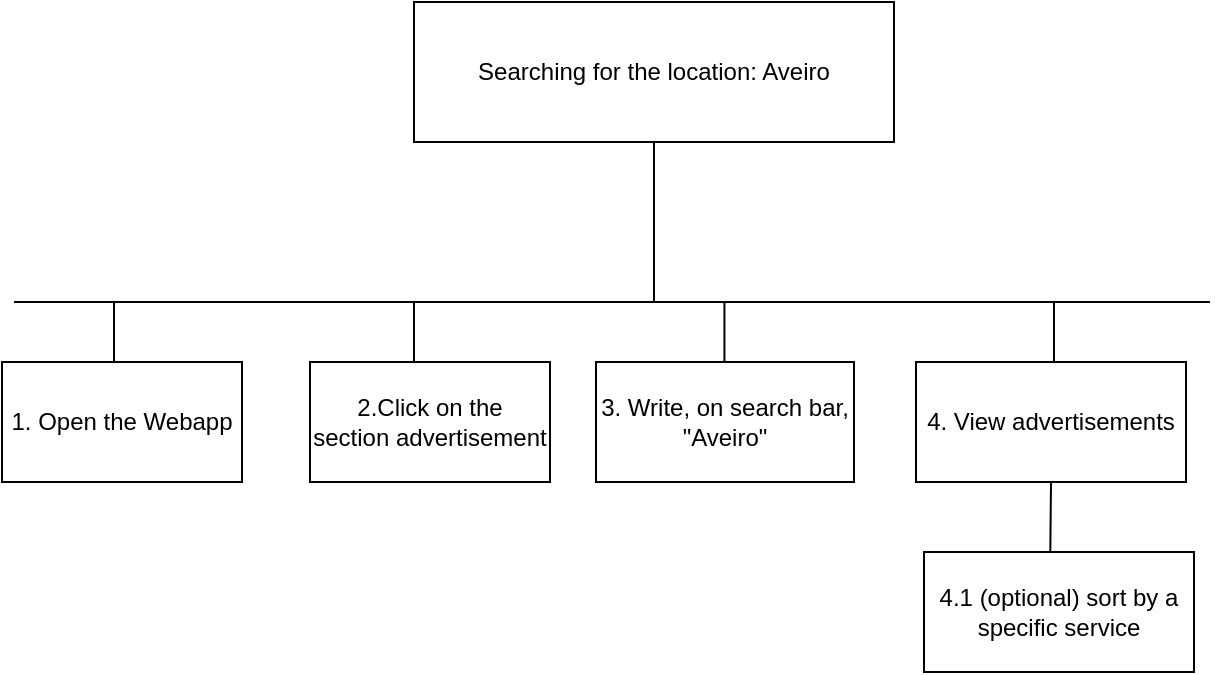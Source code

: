 <mxfile version="21.1.5" type="device">
  <diagram name="Page-1" id="2YBvvXClWsGukQMizWep">
    <mxGraphModel dx="1674" dy="743" grid="0" gridSize="10" guides="1" tooltips="1" connect="1" arrows="1" fold="1" page="0" pageScale="1" pageWidth="850" pageHeight="1100" math="0" shadow="0">
      <root>
        <mxCell id="0" />
        <mxCell id="1" parent="0" />
        <mxCell id="Tk5oGtbchLQkcRBc1k7T-1" value="Searching for the location: Aveiro" style="rounded=0;whiteSpace=wrap;html=1;" parent="1" vertex="1">
          <mxGeometry x="280" y="40" width="240" height="70" as="geometry" />
        </mxCell>
        <mxCell id="Tk5oGtbchLQkcRBc1k7T-2" value="" style="endArrow=none;html=1;rounded=0;entryX=0.5;entryY=1;entryDx=0;entryDy=0;" parent="1" target="Tk5oGtbchLQkcRBc1k7T-1" edge="1">
          <mxGeometry width="50" height="50" relative="1" as="geometry">
            <mxPoint x="400" y="190" as="sourcePoint" />
            <mxPoint x="250" y="160" as="targetPoint" />
          </mxGeometry>
        </mxCell>
        <mxCell id="Tk5oGtbchLQkcRBc1k7T-3" value="" style="endArrow=none;html=1;rounded=0;" parent="1" edge="1">
          <mxGeometry width="50" height="50" relative="1" as="geometry">
            <mxPoint x="80" y="190" as="sourcePoint" />
            <mxPoint x="678" y="190" as="targetPoint" />
          </mxGeometry>
        </mxCell>
        <mxCell id="Tk5oGtbchLQkcRBc1k7T-4" value="1. Open the Webapp" style="rounded=0;whiteSpace=wrap;html=1;" parent="1" vertex="1">
          <mxGeometry x="74" y="220" width="120" height="60" as="geometry" />
        </mxCell>
        <mxCell id="Tk5oGtbchLQkcRBc1k7T-5" value="2.Click on the section&amp;nbsp;advertisement" style="rounded=0;whiteSpace=wrap;html=1;" parent="1" vertex="1">
          <mxGeometry x="228" y="220" width="120" height="60" as="geometry" />
        </mxCell>
        <mxCell id="Tk5oGtbchLQkcRBc1k7T-6" value="3. Write, on search bar, &quot;Aveiro&quot;" style="rounded=0;whiteSpace=wrap;html=1;" parent="1" vertex="1">
          <mxGeometry x="371" y="220" width="129" height="60" as="geometry" />
        </mxCell>
        <mxCell id="Tk5oGtbchLQkcRBc1k7T-7" value="4. View advertisements" style="rounded=0;whiteSpace=wrap;html=1;" parent="1" vertex="1">
          <mxGeometry x="531" y="220" width="135" height="60" as="geometry" />
        </mxCell>
        <mxCell id="Tk5oGtbchLQkcRBc1k7T-14" value="" style="endArrow=none;html=1;rounded=0;" parent="1" edge="1">
          <mxGeometry width="50" height="50" relative="1" as="geometry">
            <mxPoint x="600" y="220" as="sourcePoint" />
            <mxPoint x="600" y="190" as="targetPoint" />
          </mxGeometry>
        </mxCell>
        <mxCell id="Tk5oGtbchLQkcRBc1k7T-15" value="" style="endArrow=none;html=1;rounded=0;" parent="1" edge="1">
          <mxGeometry width="50" height="50" relative="1" as="geometry">
            <mxPoint x="435.21" y="220" as="sourcePoint" />
            <mxPoint x="435.21" y="190" as="targetPoint" />
          </mxGeometry>
        </mxCell>
        <mxCell id="Tk5oGtbchLQkcRBc1k7T-16" value="" style="endArrow=none;html=1;rounded=0;" parent="1" edge="1">
          <mxGeometry width="50" height="50" relative="1" as="geometry">
            <mxPoint x="280" y="220" as="sourcePoint" />
            <mxPoint x="280" y="190" as="targetPoint" />
          </mxGeometry>
        </mxCell>
        <mxCell id="Tk5oGtbchLQkcRBc1k7T-17" value="" style="endArrow=none;html=1;rounded=0;" parent="1" edge="1">
          <mxGeometry width="50" height="50" relative="1" as="geometry">
            <mxPoint x="130" y="220" as="sourcePoint" />
            <mxPoint x="130" y="190" as="targetPoint" />
          </mxGeometry>
        </mxCell>
        <mxCell id="Tk5oGtbchLQkcRBc1k7T-18" value="4.1 (optional) sort by a specific service" style="rounded=0;whiteSpace=wrap;html=1;" parent="1" vertex="1">
          <mxGeometry x="535" y="315" width="135" height="60" as="geometry" />
        </mxCell>
        <mxCell id="Tk5oGtbchLQkcRBc1k7T-19" value="" style="endArrow=none;html=1;rounded=0;entryX=0.5;entryY=1;entryDx=0;entryDy=0;" parent="1" target="Tk5oGtbchLQkcRBc1k7T-7" edge="1">
          <mxGeometry width="50" height="50" relative="1" as="geometry">
            <mxPoint x="598.16" y="315" as="sourcePoint" />
            <mxPoint x="598.16" y="285" as="targetPoint" />
          </mxGeometry>
        </mxCell>
      </root>
    </mxGraphModel>
  </diagram>
</mxfile>
